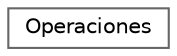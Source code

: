 digraph "Gráfico de jerarquía de clases"
{
 // LATEX_PDF_SIZE
  bgcolor="transparent";
  edge [fontname=Helvetica,fontsize=10,labelfontname=Helvetica,labelfontsize=10];
  node [fontname=Helvetica,fontsize=10,shape=box,height=0.2,width=0.4];
  rankdir="LR";
  Node0 [id="Node000000",label="Operaciones",height=0.2,width=0.4,color="grey40", fillcolor="white", style="filled",URL="$class_operaciones.html",tooltip="Clase que realiza las operaciones bancarias."];
}
